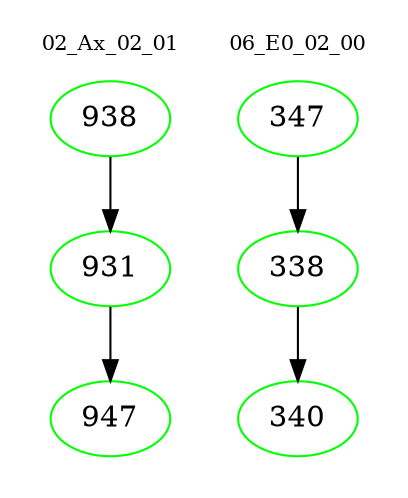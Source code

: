 digraph{
subgraph cluster_0 {
color = white
label = "02_Ax_02_01";
fontsize=10;
T0_938 [label="938", color="green"]
T0_938 -> T0_931 [color="black"]
T0_931 [label="931", color="green"]
T0_931 -> T0_947 [color="black"]
T0_947 [label="947", color="green"]
}
subgraph cluster_1 {
color = white
label = "06_E0_02_00";
fontsize=10;
T1_347 [label="347", color="green"]
T1_347 -> T1_338 [color="black"]
T1_338 [label="338", color="green"]
T1_338 -> T1_340 [color="black"]
T1_340 [label="340", color="green"]
}
}
